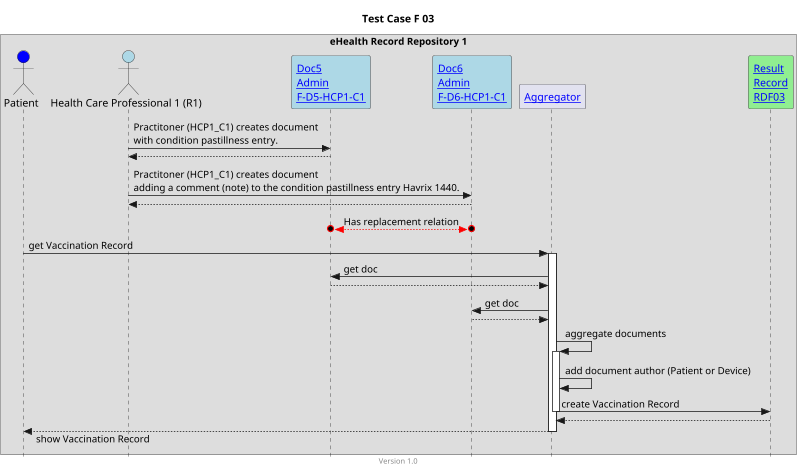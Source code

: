 @startuml
title Test Case F 03
footer Version 1.0
skinparam responseMessageBelowArrow true
skinparam style strictuml
scale max 800 width

box "eHealth Record Repository 1"
actor "Patient" as PAT #blue
actor "Health Care Professional 1 (R1)" as HCP1_C1 #lightblue
participant "[[Bundle-F-D5-HCP1-C1.html Doc5\nAdmin\nF-D5-HCP1-C1]]" as Doc5 #lightblue
participant "[[Bundle-F-D6-HCP1-C1.html Doc6\nAdmin\nF-D6-HCP1-C1]]" as Doc6 #lightblue
participant "[[aggregator.html Aggregator]]" as AGG
participant "[[Bundle-RDF03.html Result\nRecord\nRDF03]]" as RES #lightgreen
end box

HCP1_C1 -> Doc5: Practitoner (HCP1_C1) creates document\nwith condition pastillness entry.
HCP1_C1 <-- Doc5

HCP1_C1 -> Doc6: Practitoner (HCP1_C1) creates document\nadding a comment (note) to the condition pastillness entry Havrix 1440.
HCP1_C1 <-- Doc6

Doc6 o<-[#red]->o Doc5: Has replacement relation

PAT -> AGG: get Vaccination Record
activate AGG

AGG -> Doc5: get doc
AGG <-- Doc5

AGG -> Doc6: get doc
AGG <-- Doc6
 
AGG -> AGG: aggregate documents 
activate AGG
AGG -> AGG: add document author (Patient or Device)
AGG -> RES: create Vaccination Record
deactivate AGG
AGG <-- RES

PAT <-- AGG: show Vaccination Record
deactivate AGG


@enduml
